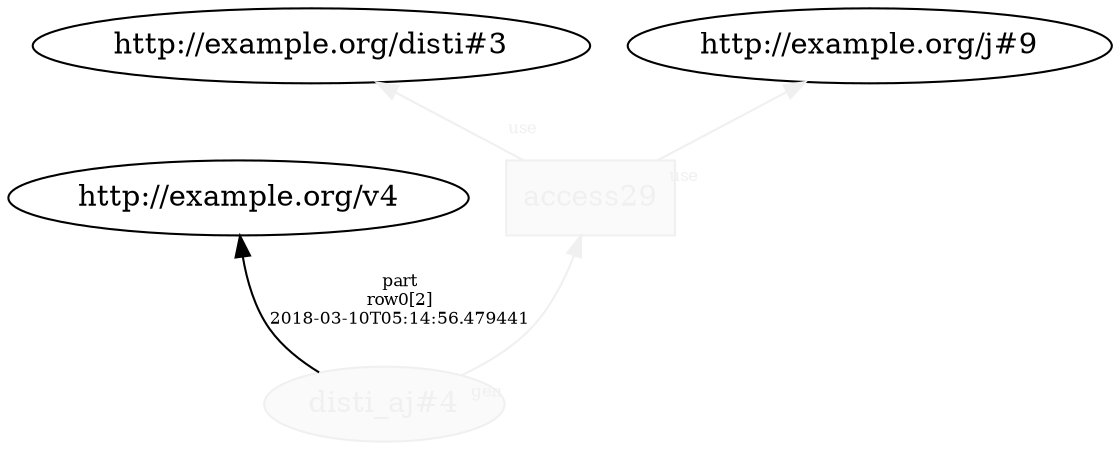 digraph "PROV" { size="16,12"; rankdir="BT";
"http://example.org/disti_aj#4" [fillcolor="#FAFAFA",color="#F0F0F0",style="filled",fontcolor="#F0F0F0",label="disti_aj#4",URL="http://example.org/disti_aj#4"]
"http://example.org/disti_aj#4" -> "http://example.org/v4" [fontsize="8",distance="1.5",angle="60.0",rotation="20",label="part
row0[2]
2018-03-10T05:14:56.479441"]
"http://example.org/access29" [fillcolor="#FAFAFA",color="#F0F0F0",shape="polygon",sides="4",style="filled",fontcolor="#F0F0F0",label="access29",URL="http://example.org/access29"]
"http://example.org/access29" -> "http://example.org/disti#3" [labelfontsize="8",labeldistance="1.5",labelangle="60.0",rotation="20",taillabel="use",fontcolor="#F0F0F0",color="#F0F0F0"]
"http://example.org/access29" -> "http://example.org/j#9" [labelfontsize="8",labeldistance="1.5",labelangle="60.0",rotation="20",taillabel="use",fontcolor="#F0F0F0",color="#F0F0F0"]
"http://example.org/disti_aj#4" -> "http://example.org/access29" [labelfontsize="8",labeldistance="1.5",labelangle="60.0",rotation="20",taillabel="gen",fontcolor="#F0F0F0",color="#F0F0F0"]
}